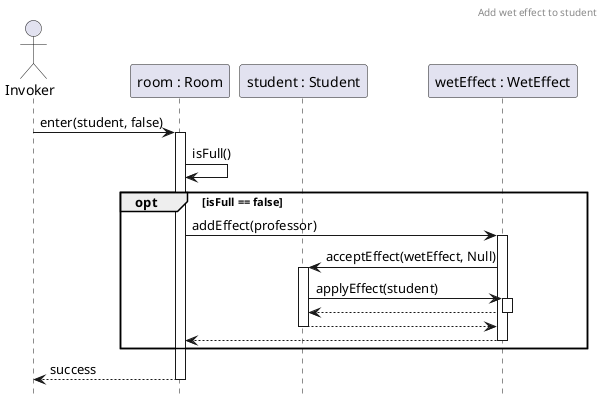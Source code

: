 @startuml WetEffectStudent
header Add wet effect to student
hide footbox

actor Controller as "Invoker"
participant Room as "room : Room"
participant Actor as "student : Student"
participant WetEffect as "wetEffect : WetEffect"

Controller -> Room ++: enter(student, false)
Room -> Room : isFull()

opt isFull == false

Room -> WetEffect ++: addEffect(professor)
WetEffect -> Actor++: acceptEffect(wetEffect, Null)
Actor -> WetEffect++: applyEffect(student)
return
return
return

end

return success

@enduml